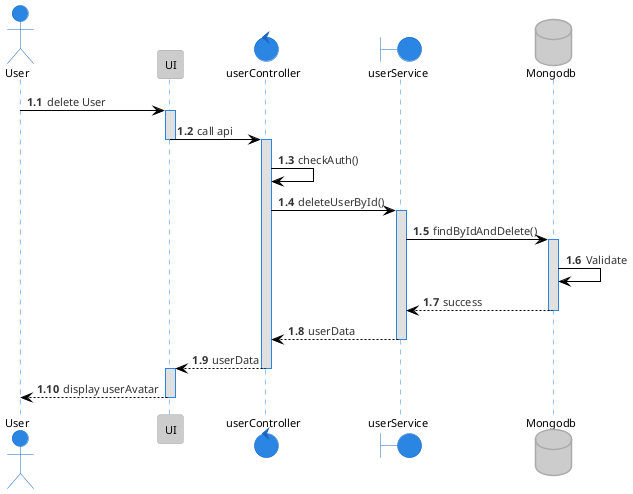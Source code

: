 @startuml updateUser
!theme reddress-lightblue

autonumber 1.1
actor User
participant UI
control  userController
boundary userService
database Mongodb

User -> UI: delete User
activate UI
UI -> userController: call api
deactivate UI
activate userController
userController -> userController: checkAuth()
userController -> userService: deleteUserById()
activate userService
userService -> Mongodb: findByIdAndDelete()
activate Mongodb
Mongodb -> Mongodb: Validate
Mongodb --> userService: success
deactivate Mongodb
userService --> userController: userData
deactivate userService
userController --> UI: userData
deactivate userController
activate UI
UI --> User: display userAvatar
deactivate UI

@enduml

